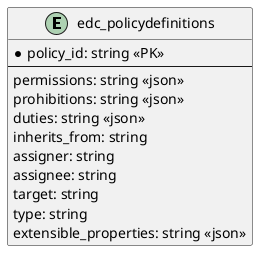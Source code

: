 Copyright (c) 2022 Daimler TSS GmbH

This program and the accompanying materials are made available under the
terms of the Apache License, Version 2.0 which is available at
https://www.apache.org/licenses/LICENSE-2.0

SPDX-License-Identifier: Apache-2.0

Contributors:
     Daimler TSS GmbH - Initial Diagram


@startuml
entity edc_policydefinitions {
  * policy_id: string <<PK>>
  --
  permissions: string <<json>>
  prohibitions: string <<json>>
  duties: string <<json>>
  inherits_from: string
  assigner: string
  assignee: string
  target: string
  type: string
  extensible_properties: string <<json>>
}
@enduml